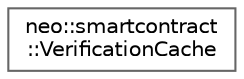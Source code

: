 digraph "Graphical Class Hierarchy"
{
 // LATEX_PDF_SIZE
  bgcolor="transparent";
  edge [fontname=Helvetica,fontsize=10,labelfontname=Helvetica,labelfontsize=10];
  node [fontname=Helvetica,fontsize=10,shape=box,height=0.2,width=0.4];
  rankdir="LR";
  Node0 [id="Node000000",label="neo::smartcontract\l::VerificationCache",height=0.2,width=0.4,color="grey40", fillcolor="white", style="filled",URL="$classneo_1_1smartcontract_1_1_verification_cache.html",tooltip=" "];
}
